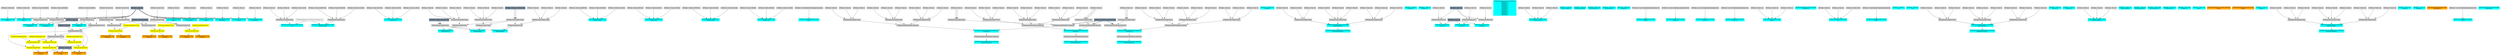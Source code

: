 digraph G {
node0 [shape="box" color="cyan" style="filled" label="VFXExpressionMax Float
Rate_a"]
node1 [shape="box" color="lightgray" style="filled" label="VFXValue`1 Float (100)"]
node2 [shape="box" color="lightslategray" style="filled" label="VFXValue`1 Float (0)"]
node3 [shape="box" color="cyan" style="filled" label="VFXExpressionMax Float
Rate_a"]
node4 [shape="box" color="lightgray" style="filled" label="VFXValue`1 Float (100)"]
node5 [shape="box" color="cyan" style="filled" label="VFXExpressionTransformPosition Float3
bounds_center"]
node6 [shape="box" label="VFXBuiltInExpression Matrix4x4 (WorldToLocal)"]
node7 [shape="box" color="lightgray" style="filled" label="VFXExpressionCombine Float3"]
node8 [shape="box" color="lightgray" style="filled" label="VFXValue`1 Float (-0,08967018)"]
node9 [shape="box" color="lightgray" style="filled" label="VFXValue`1 Float (0,3930029)"]
node10 [shape="box" color="lightgray" style="filled" label="VFXValue`1 Float (0,1912585)"]
node11 [shape="box" color="cyan" style="filled" label="VFXExpressionCombine Float3
bounds_size"]
node12 [shape="box" color="lightgray" style="filled" label="VFXValue`1 Float (3,687424)"]
node13 [shape="box" color="lightgray" style="filled" label="VFXValue`1 Float (3,051853)"]
node14 [shape="box" color="lightgray" style="filled" label="VFXValue`1 Float (2,478354)"]
node15 [shape="box" color="cyan" style="filled" label="VFXExpressionMin Float3
boundsPadding"]
node16 [shape="box" color="lightgray" style="filled" label="VFXExpressionMax Float3"]
node17 [shape="box" color="lightgray" style="filled" label="VFXExpressionCombine Float3"]
node18 [shape="box" color="lightgray" style="filled" label="VFXValue`1 Float (0)"]
node19 [shape="box" color="lightgray" style="filled" label="VFXValue`1 Float (0)"]
node20 [shape="box" color="lightgray" style="filled" label="VFXValue`1 Float (0)"]
node21 [shape="box" color="lightgray" style="filled" label="VFXExpressionCombine Float3"]
node22 [shape="box" color="lightslategray" style="filled" label="VFXValue`1 Float (-1,701412E+38)"]
node23 [shape="box" color="lightgray" style="filled" label="VFXExpressionCombine Float3"]
node24 [shape="box" color="lightslategray" style="filled" label="VFXValue`1 Float (1,701412E+38)"]
node25 [shape="box" color="cyan" style="filled" label="VFXExpressionCombine Float3
bounds_center"]
node26 [shape="box" color="lightgray" style="filled" label="VFXValue`1 Float (-0,08967018)"]
node27 [shape="box" color="lightgray" style="filled" label="VFXValue`1 Float (0,3930029)"]
node28 [shape="box" color="lightgray" style="filled" label="VFXValue`1 Float (0,1912585)"]
node29 [shape="box" color="cyan" style="filled" label="VFXExpressionCombine Float3
bounds_size"]
node30 [shape="box" color="lightgray" style="filled" label="VFXValue`1 Float (3,687424)"]
node31 [shape="box" color="lightgray" style="filled" label="VFXValue`1 Float (3,051853)"]
node32 [shape="box" color="lightgray" style="filled" label="VFXValue`1 Float (2,478354)"]
node33 [shape="box" color="cyan" style="filled" label="VFXExpressionMin Float3
boundsPadding"]
node34 [shape="box" color="lightgray" style="filled" label="VFXExpressionMax Float3"]
node35 [shape="box" color="lightgray" style="filled" label="VFXExpressionCombine Float3"]
node36 [shape="box" color="lightgray" style="filled" label="VFXValue`1 Float (0)"]
node37 [shape="box" color="lightgray" style="filled" label="VFXValue`1 Float (0)"]
node38 [shape="box" color="lightgray" style="filled" label="VFXValue`1 Float (0)"]
node39 [shape="box" color="cyan" style="filled" label="VFXExpressionCombine Float3
bounds_center"]
node40 [shape="box" color="lightgray" style="filled" label="VFXValue`1 Float (-0,07987535)"]
node41 [shape="box" color="lightgray" style="filled" label="VFXValue`1 Float (0,369233)"]
node42 [shape="box" color="lightgray" style="filled" label="VFXValue`1 Float (0,2012136)"]
node43 [shape="box" color="cyan" style="filled" label="VFXExpressionCombine Float3
bounds_size"]
node44 [shape="box" color="lightgray" style="filled" label="VFXValue`1 Float (3,709438)"]
node45 [shape="box" color="lightgray" style="filled" label="VFXValue`1 Float (3,099251)"]
node46 [shape="box" color="lightgray" style="filled" label="VFXValue`1 Float (2,547388)"]
node47 [shape="box" color="cyan" style="filled" label="VFXExpressionMin Float3
boundsPadding"]
node48 [shape="box" color="lightgray" style="filled" label="VFXExpressionMax Float3"]
node49 [shape="box" color="lightgray" style="filled" label="VFXExpressionCombine Float3"]
node50 [shape="box" color="lightgray" style="filled" label="VFXValue`1 Float (0)"]
node51 [shape="box" color="lightgray" style="filled" label="VFXValue`1 Float (0)"]
node52 [shape="box" color="lightgray" style="filled" label="VFXValue`1 Float (0)"]
node53 [shape="box" color="cyan" style="filled" label="VFXExpressionBakeGradient Float2
Color_a"]
node54 [shape="box" color="lightgray" style="filled" label="VFXValue`1 ColorGradient (UnityEngine.Gradient)"]
node55 [shape="box" color="orange" style="filled" label="VFXExpressionPow Float
rNorm_b"]
node56 [shape="box" color="yellow" style="filled" label="VFXExpressionAdd Float"]
node57 [shape="box" color="lightgray" style="filled" label="VFXExpressionPow Float"]
node58 [shape="box" color="lightgray" style="filled" label="VFXExpressionSubtract Float"]
node59 [shape="box" color="lightslategray" style="filled" label="VFXValue`1 Float (1)"]
node60 [shape="box" color="lightslategray" style="filled" label="VFXValue`1 Float (2)"]
node61 [shape="box" color="yellow" style="filled" label="VFXExpressionMul Float"]
node62 [shape="box" color="lightgray" style="filled" label="VFXExpressionSubtract Float"]
node63 [shape="box" color="yellow" style="filled" label="VFXExpressionRandom Float"]
node64 [shape="box" color="lightslategray" style="filled" label="VFXValue`1 Float (0,5)"]
node65 [shape="box" color="orange" style="filled" label="VFXExpressionSin Float
sinTheta_b"]
node66 [shape="box" color="yellow" style="filled" label="VFXExpressionMul Float"]
node67 [shape="box" color="lightgray" style="filled" label="VFXExpressionMin Float"]
node68 [shape="box" color="lightgray" style="filled" label="VFXExpressionMax Float"]
node69 [shape="box" color="lightgray" style="filled" label="VFXValue`1 Float (6,28)"]
node70 [shape="box" color="lightslategray" style="filled" label="VFXValue`1 Float (6,283185)"]
node71 [shape="box" color="yellow" style="filled" label="VFXExpressionRandom Float"]
node72 [shape="box" color="orange" style="filled" label="VFXExpressionCos Float
cosTheta_b"]
node73 [shape="box" color="cyan" style="filled" label="VFXExpressionTransformMatrix Matrix4x4
transform_b"]
node74 [shape="box" color="lightgray" style="filled" label="VFXExpressionTRSToMatrix Matrix4x4"]
node75 [shape="box" color="lightgray" style="filled" label="VFXExpressionCombine Float3"]
node76 [shape="box" color="lightgray" style="filled" label="VFXValue`1 Float (0)"]
node77 [shape="box" color="lightgray" style="filled" label="VFXValue`1 Float (0)"]
node78 [shape="box" color="lightgray" style="filled" label="VFXValue`1 Float (0)"]
node79 [shape="box" color="lightgray" style="filled" label="VFXExpressionCombine Float3"]
node80 [shape="box" color="lightgray" style="filled" label="VFXValue`1 Float (0)"]
node81 [shape="box" color="lightgray" style="filled" label="VFXValue`1 Float (0)"]
node82 [shape="box" color="lightgray" style="filled" label="VFXValue`1 Float (0)"]
node83 [shape="box" color="lightgray" style="filled" label="VFXExpressionCombine Float3"]
node84 [shape="box" color="lightgray" style="filled" label="VFXValue`1 Float (1)"]
node85 [shape="box" color="lightgray" style="filled" label="VFXValue`1 Float (1)"]
node86 [shape="box" color="lightgray" style="filled" label="VFXValue`1 Float (1)"]
node87 [shape="box" color="lightgray" style="filled" label="VFXExpressionTRSToMatrix Matrix4x4"]
node88 [shape="box" color="lightslategray" style="filled" label="VFXValue`1 Float3 ((0.00, 0.00, 0.00))"]
node89 [shape="box" color="lightgray" style="filled" label="VFXExpressionCombine Float3"]
node90 [shape="box" color="lightgray" style="filled" label="VFXValue`1 Float (1)"]
node91 [shape="box" color="cyan" style="filled" label="VFXExpressionTransposeMatrix Matrix4x4
inverseTranspose_b"]
node92 [shape="box" color="lightgray" style="filled" label="VFXExpressionInverseTRSMatrix Matrix4x4"]
node93 [shape="box" color="orange" style="filled" label="VFXExpressionPow Float
rNorm_c"]
node94 [shape="box" color="yellow" style="filled" label="VFXExpressionAdd Float"]
node95 [shape="box" color="yellow" style="filled" label="VFXExpressionMul Float"]
node96 [shape="box" color="yellow" style="filled" label="VFXExpressionRandom Float"]
node97 [shape="box" color="orange" style="filled" label="VFXExpressionSin Float
sinTheta_c"]
node98 [shape="box" color="yellow" style="filled" label="VFXExpressionMul Float"]
node99 [shape="box" color="lightgray" style="filled" label="VFXExpressionMin Float"]
node100 [shape="box" color="lightgray" style="filled" label="VFXExpressionMax Float"]
node101 [shape="box" color="lightgray" style="filled" label="VFXValue`1 Float (6,28)"]
node102 [shape="box" color="yellow" style="filled" label="VFXExpressionRandom Float"]
node103 [shape="box" color="orange" style="filled" label="VFXExpressionCos Float
cosTheta_c"]
node104 [shape="box" color="cyan" style="filled" label="VFXExpressionTransformMatrix Matrix4x4
transform_c"]
node105 [shape="box" color="lightgray" style="filled" label="VFXExpressionTRSToMatrix Matrix4x4"]
node106 [shape="box" color="lightgray" style="filled" label="VFXExpressionCombine Float3"]
node107 [shape="box" color="lightgray" style="filled" label="VFXValue`1 Float (0)"]
node108 [shape="box" color="lightgray" style="filled" label="VFXValue`1 Float (0)"]
node109 [shape="box" color="lightgray" style="filled" label="VFXValue`1 Float (0)"]
node110 [shape="box" color="lightgray" style="filled" label="VFXExpressionCombine Float3"]
node111 [shape="box" color="lightgray" style="filled" label="VFXValue`1 Float (0)"]
node112 [shape="box" color="lightgray" style="filled" label="VFXValue`1 Float (0)"]
node113 [shape="box" color="lightgray" style="filled" label="VFXValue`1 Float (0)"]
node114 [shape="box" color="lightgray" style="filled" label="VFXExpressionCombine Float3"]
node115 [shape="box" color="lightgray" style="filled" label="VFXValue`1 Float (1)"]
node116 [shape="box" color="lightgray" style="filled" label="VFXValue`1 Float (1)"]
node117 [shape="box" color="lightgray" style="filled" label="VFXValue`1 Float (1)"]
node118 [shape="box" color="lightgray" style="filled" label="VFXExpressionTRSToMatrix Matrix4x4"]
node119 [shape="box" color="lightgray" style="filled" label="VFXExpressionCombine Float3"]
node120 [shape="box" color="lightgray" style="filled" label="VFXValue`1 Float (1)"]
node121 [shape="box" color="cyan" style="filled" label="VFXExpressionTransposeMatrix Matrix4x4
inverseTranspose_c"]
node122 [shape="box" color="lightgray" style="filled" label="VFXExpressionInverseTRSMatrix Matrix4x4"]
node123 [shape="box" color="cyan" style="filled" label="VFXValue`1 Float (0,55)
Lifetime_d"]
node124 [shape="box" color="cyan" style="filled" label="VFXExpressionInverseTRSMatrix Matrix4x4
InvFieldTransform_a"]
node125 [shape="box" color="cyan" style="filled" label="VFXExpressionTRSToMatrix Matrix4x4
FieldTransform_a"]
node126 [shape="box" color="lightgray" style="filled" label="VFXExpressionCombine Float3"]
node127 [shape="box" color="lightgray" style="filled" label="VFXValue`1 Float (0)"]
node128 [shape="box" color="lightgray" style="filled" label="VFXValue`1 Float (0)"]
node129 [shape="box" color="lightgray" style="filled" label="VFXValue`1 Float (0)"]
node130 [shape="box" color="lightgray" style="filled" label="VFXExpressionCombine Float3"]
node131 [shape="box" color="lightgray" style="filled" label="VFXValue`1 Float (0)"]
node132 [shape="box" color="lightgray" style="filled" label="VFXValue`1 Float (0)"]
node133 [shape="box" color="lightgray" style="filled" label="VFXValue`1 Float (0)"]
node134 [shape="box" color="lightgray" style="filled" label="VFXExpressionCombine Float3"]
node135 [shape="box" color="lightgray" style="filled" label="VFXValue`1 Float (0,3)"]
node136 [shape="box" color="lightgray" style="filled" label="VFXValue`1 Float (0,3)"]
node137 [shape="box" color="lightgray" style="filled" label="VFXValue`1 Float (0,3)"]
node138 [shape="box" color="cyan" style="filled" label="VFXValue`1 Float (5)
Intensity_a"]
node139 [shape="box" color="cyan" style="filled" label="VFXExpressionMax Float
Drag_a"]
node140 [shape="box" color="lightgray" style="filled" label="VFXValue`1 Float (1)"]
node141 [shape="box" color="cyan" style="filled" label="VFXValue`1 Float (1)
frequency_a"]
node142 [shape="box" color="cyan" style="filled" label="VFXExpressionMin Int32
octaves_a"]
node143 [shape="box" color="lightgray" style="filled" label="VFXExpressionMax Int32"]
node144 [shape="box" color="lightgray" style="filled" label="VFXValue`1 Int32 (3)"]
node145 [shape="box" color="lightslategray" style="filled" label="VFXValue`1 Int32 (1)"]
node146 [shape="box" color="lightslategray" style="filled" label="VFXValue`1 Int32 (8)"]
node147 [shape="box" color="cyan" style="filled" label="VFXExpressionMin Float
roughness_a"]
node148 [shape="box" color="lightgray" style="filled" label="VFXExpressionMax Float"]
node149 [shape="box" color="lightgray" style="filled" label="VFXValue`1 Float (0,8348661)"]
node150 [shape="box" color="cyan" style="filled" label="VFXExpressionMax Float
lacunarity_a"]
node151 [shape="box" color="lightgray" style="filled" label="VFXValue`1 Float (2)"]
node152 [shape="box" color="cyan" style="filled" label="VFXBuiltInExpression Float (DeltaTime)
deltaTime_a
deltaTime_b
deltaTime_e
deltaTime_f
deltaTime_a
deltaTime_b
deltaTime_c
deltaTime_d
deltaTime_e
deltaTime_a
deltaTime_b
deltaTime_c"]
node153 [shape="box" color="cyan" style="filled" label="VFXExpressionCombine Float3
Sphere_center_b"]
node154 [shape="box" color="lightgray" style="filled" label="VFXValue`1 Float (0)"]
node155 [shape="box" color="lightgray" style="filled" label="VFXValue`1 Float (0)"]
node156 [shape="box" color="lightgray" style="filled" label="VFXValue`1 Float (0)"]
node157 [shape="box" color="cyan" style="filled" label="VFXValue`1 Float (0)
Sphere_radius_b"]
node158 [shape="box" color="cyan" style="filled" label="VFXValue`1 Float (5)
attractionSpeed_b"]
node159 [shape="box" color="cyan" style="filled" label="VFXValue`1 Float (20)
attractionForce_b"]
node160 [shape="box" color="cyan" style="filled" label="VFXValue`1 Float (0,1)
stickDistance_b"]
node161 [shape="box" color="cyan" style="filled" label="VFXValue`1 Float (20)
stickForce_b"]
node162 [shape="box" color="cyan" style="filled" label="VFXExpressionBakeCurve Float4
Alpha_c"]
node163 [shape="box" color="lightgray" style="filled" label="VFXValue`1 Curve (UnityEngine.AnimationCurve)"]
node164 [shape="box" color="cyan" style="filled" label="VFXExpressionBakeCurve Float4
Scale_x_d"]
node165 [shape="box" color="lightgray" style="filled" label="VFXValue`1 Curve (UnityEngine.AnimationCurve)"]
node166 [shape="box" color="cyan" style="filled" label="VFXExpressionBakeCurve Float4
Scale_y_d"]
node167 [shape="box" color="lightgray" style="filled" label="VFXValue`1 Curve (UnityEngine.AnimationCurve)"]
node168 [shape="box" color="cyan" style="filled" label="VFXExpressionBakeCurve Float4
Scale_z_d"]
node169 [shape="box" color="lightgray" style="filled" label="VFXValue`1 Curve (UnityEngine.AnimationCurve)"]
node170 [shape="box" color="cyan" style="filled" label="VFXExpressionCombine Float3
Scale_c"]
node171 [shape="box" color="lightgray" style="filled" label="VFXValue`1 Float (0,2)"]
node172 [shape="box" color="lightgray" style="filled" label="VFXValue`1 Float (1,6)"]
node173 [shape="box" color="lightgray" style="filled" label="VFXValue`1 Float (0,2)"]
node174 [shape="box" color="cyan" style="filled" label="VFXTexture2DValue Texture2D (908)
mainTexture"]
node175 [shape="box" color="orange" style="filled" label="VFXExpressionPow Float
rNorm_a"]
node176 [shape="box" color="yellow" style="filled" label="VFXExpressionAdd Float"]
node177 [shape="box" color="yellow" style="filled" label="VFXExpressionMul Float"]
node178 [shape="box" color="yellow" style="filled" label="VFXExpressionRandom Float"]
node179 [shape="box" color="orange" style="filled" label="VFXExpressionSin Float
sinTheta_a"]
node180 [shape="box" color="yellow" style="filled" label="VFXExpressionMul Float"]
node181 [shape="box" color="lightgray" style="filled" label="VFXExpressionMin Float"]
node182 [shape="box" color="lightgray" style="filled" label="VFXExpressionMax Float"]
node183 [shape="box" color="lightgray" style="filled" label="VFXValue`1 Float (6,28)"]
node184 [shape="box" color="yellow" style="filled" label="VFXExpressionRandom Float"]
node185 [shape="box" color="orange" style="filled" label="VFXExpressionCos Float
cosTheta_a"]
node186 [shape="box" color="cyan" style="filled" label="VFXExpressionTransformMatrix Matrix4x4
transform_a"]
node187 [shape="box" color="lightgray" style="filled" label="VFXExpressionTRSToMatrix Matrix4x4"]
node188 [shape="box" color="lightgray" style="filled" label="VFXExpressionCombine Float3"]
node189 [shape="box" color="lightgray" style="filled" label="VFXValue`1 Float (0)"]
node190 [shape="box" color="lightgray" style="filled" label="VFXValue`1 Float (0)"]
node191 [shape="box" color="lightgray" style="filled" label="VFXValue`1 Float (0)"]
node192 [shape="box" color="lightgray" style="filled" label="VFXExpressionCombine Float3"]
node193 [shape="box" color="lightgray" style="filled" label="VFXValue`1 Float (0)"]
node194 [shape="box" color="lightgray" style="filled" label="VFXValue`1 Float (0)"]
node195 [shape="box" color="lightgray" style="filled" label="VFXValue`1 Float (0)"]
node196 [shape="box" color="lightgray" style="filled" label="VFXExpressionCombine Float3"]
node197 [shape="box" color="lightgray" style="filled" label="VFXValue`1 Float (1)"]
node198 [shape="box" color="lightgray" style="filled" label="VFXValue`1 Float (1)"]
node199 [shape="box" color="lightgray" style="filled" label="VFXValue`1 Float (1)"]
node200 [shape="box" color="lightgray" style="filled" label="VFXExpressionTRSToMatrix Matrix4x4"]
node201 [shape="box" color="lightgray" style="filled" label="VFXExpressionCombine Float3"]
node202 [shape="box" color="lightgray" style="filled" label="VFXValue`1 Float (1,3)"]
node203 [shape="box" color="cyan" style="filled" label="VFXExpressionTransposeMatrix Matrix4x4
inverseTranspose_a"]
node204 [shape="box" color="lightgray" style="filled" label="VFXExpressionInverseTRSMatrix Matrix4x4"]
node205 [shape="box" color="cyan" style="filled" label="VFXExpressionTransformVector Float3
A_b"]
node206 [shape="box" color="lightgray" style="filled" label="VFXExpressionCombine Float3"]
node207 [shape="box" color="lightgray" style="filled" label="VFXValue`1 Float (-5)"]
node208 [shape="box" color="lightgray" style="filled" label="VFXValue`1 Float (-5)"]
node209 [shape="box" color="lightgray" style="filled" label="VFXValue`1 Float (-0,033)"]
node210 [shape="box" color="cyan" style="filled" label="VFXExpressionCombine Float3
B_b"]
node211 [shape="box" color="lightgray" style="filled" label="VFXValue`1 Float (5)"]
node212 [shape="box" color="lightgray" style="filled" label="VFXValue`1 Float (5)"]
node213 [shape="box" color="lightgray" style="filled" label="VFXValue`1 Float (0,033)"]
node214 [shape="box" color="cyan" style="filled" label="VFXExpressionBakeGradient Float2
Color_c"]
node215 [shape="box" color="lightgray" style="filled" label="VFXValue`1 ColorGradient (UnityEngine.Gradient)"]
node216 [shape="box" color="cyan" style="filled" label="VFXValue`1 Float (1)
A_d"]
node217 [shape="box" color="cyan" style="filled" label="VFXValue`1 Float (2)
B_d"]
node218 [shape="box" color="cyan" style="filled" label="VFXExpressionInverseTRSMatrix Matrix4x4
InvFieldTransform_a"]
node219 [shape="box" color="cyan" style="filled" label="VFXExpressionTRSToMatrix Matrix4x4
FieldTransform_a"]
node220 [shape="box" color="lightgray" style="filled" label="VFXExpressionCombine Float3"]
node221 [shape="box" color="lightgray" style="filled" label="VFXValue`1 Float (0)"]
node222 [shape="box" color="lightgray" style="filled" label="VFXValue`1 Float (0)"]
node223 [shape="box" color="lightgray" style="filled" label="VFXValue`1 Float (0)"]
node224 [shape="box" color="lightgray" style="filled" label="VFXExpressionCombine Float3"]
node225 [shape="box" color="lightgray" style="filled" label="VFXValue`1 Float (0)"]
node226 [shape="box" color="lightgray" style="filled" label="VFXValue`1 Float (0)"]
node227 [shape="box" color="lightgray" style="filled" label="VFXValue`1 Float (0)"]
node228 [shape="box" color="lightgray" style="filled" label="VFXExpressionCombine Float3"]
node229 [shape="box" color="lightgray" style="filled" label="VFXValue`1 Float (0,3)"]
node230 [shape="box" color="lightgray" style="filled" label="VFXValue`1 Float (0,3)"]
node231 [shape="box" color="lightgray" style="filled" label="VFXValue`1 Float (0,3)"]
node232 [shape="box" color="cyan" style="filled" label="VFXValue`1 Float (5)
Intensity_a"]
node233 [shape="box" color="cyan" style="filled" label="VFXExpressionMax Float
Drag_a"]
node234 [shape="box" color="lightgray" style="filled" label="VFXValue`1 Float (1)"]
node235 [shape="box" color="cyan" style="filled" label="VFXValue`1 Float (1)
frequency_a"]
node236 [shape="box" color="cyan" style="filled" label="VFXExpressionMin Int32
octaves_a"]
node237 [shape="box" color="lightgray" style="filled" label="VFXExpressionMax Int32"]
node238 [shape="box" color="lightgray" style="filled" label="VFXValue`1 Int32 (3)"]
node239 [shape="box" color="cyan" style="filled" label="VFXExpressionMin Float
roughness_a"]
node240 [shape="box" color="lightgray" style="filled" label="VFXExpressionMax Float"]
node241 [shape="box" color="lightgray" style="filled" label="VFXValue`1 Float (0,8348661)"]
node242 [shape="box" color="cyan" style="filled" label="VFXExpressionMax Float
lacunarity_a"]
node243 [shape="box" color="lightgray" style="filled" label="VFXValue`1 Float (2)"]
node244 [shape="box" color="cyan" style="filled" label="VFXExpressionCombine Float3
Sphere_center_b"]
node245 [shape="box" color="lightgray" style="filled" label="VFXValue`1 Float (0)"]
node246 [shape="box" color="lightgray" style="filled" label="VFXValue`1 Float (0)"]
node247 [shape="box" color="lightgray" style="filled" label="VFXValue`1 Float (0)"]
node248 [shape="box" color="cyan" style="filled" label="VFXValue`1 Float (1,1)
Sphere_radius_b"]
node249 [shape="box" color="cyan" style="filled" label="VFXValue`1 Float (2)
attractionSpeed_b"]
node250 [shape="box" color="cyan" style="filled" label="VFXValue`1 Float (200)
attractionForce_b"]
node251 [shape="box" color="cyan" style="filled" label="VFXValue`1 Float (0,1)
stickDistance_b"]
node252 [shape="box" color="cyan" style="filled" label="VFXValue`1 Float (20)
stickForce_b"]
node253 [shape="box" color="cyan" style="filled" label="VFXValue`1 Float (30)
Rate_c"]
node254 [shape="box" color="orange" style="filled" label="VFXAttributeExpression Float3 (position)
Value_a"]
node255 [shape="box" color="orange" style="filled" label="VFXAttributeExpression Float3 (color)
Value_b"]
node256 [shape="box" color="cyan" style="filled" label="VFXValue`1 Float (1)
Lifetime_c"]
node257 [shape="box" color="cyan" style="filled" label="VFXExpressionInverseTRSMatrix Matrix4x4
InvFieldTransform_a"]
node258 [shape="box" color="cyan" style="filled" label="VFXExpressionTRSToMatrix Matrix4x4
FieldTransform_a"]
node259 [shape="box" color="lightgray" style="filled" label="VFXExpressionCombine Float3"]
node260 [shape="box" color="lightgray" style="filled" label="VFXValue`1 Float (0)"]
node261 [shape="box" color="lightgray" style="filled" label="VFXValue`1 Float (0)"]
node262 [shape="box" color="lightgray" style="filled" label="VFXValue`1 Float (0)"]
node263 [shape="box" color="lightgray" style="filled" label="VFXExpressionCombine Float3"]
node264 [shape="box" color="lightgray" style="filled" label="VFXValue`1 Float (0)"]
node265 [shape="box" color="lightgray" style="filled" label="VFXValue`1 Float (0)"]
node266 [shape="box" color="lightgray" style="filled" label="VFXValue`1 Float (0)"]
node267 [shape="box" color="lightgray" style="filled" label="VFXExpressionCombine Float3"]
node268 [shape="box" color="lightgray" style="filled" label="VFXValue`1 Float (0,3)"]
node269 [shape="box" color="lightgray" style="filled" label="VFXValue`1 Float (0,3)"]
node270 [shape="box" color="lightgray" style="filled" label="VFXValue`1 Float (0,3)"]
node271 [shape="box" color="cyan" style="filled" label="VFXValue`1 Float (0,1)
Intensity_a"]
node272 [shape="box" color="cyan" style="filled" label="VFXExpressionMax Float
Drag_a"]
node273 [shape="box" color="lightgray" style="filled" label="VFXValue`1 Float (1)"]
node274 [shape="box" color="cyan" style="filled" label="VFXValue`1 Float (1)
frequency_a"]
node275 [shape="box" color="cyan" style="filled" label="VFXExpressionMin Int32
octaves_a"]
node276 [shape="box" color="lightgray" style="filled" label="VFXExpressionMax Int32"]
node277 [shape="box" color="lightgray" style="filled" label="VFXValue`1 Int32 (1)"]
node278 [shape="box" color="cyan" style="filled" label="VFXExpressionMin Float
roughness_a"]
node279 [shape="box" color="lightgray" style="filled" label="VFXExpressionMax Float"]
node280 [shape="box" color="lightgray" style="filled" label="VFXValue`1 Float (0,8348661)"]
node281 [shape="box" color="cyan" style="filled" label="VFXExpressionMax Float
lacunarity_a"]
node282 [shape="box" color="lightgray" style="filled" label="VFXValue`1 Float (2)"]
node283 [shape="box" color="orange" style="filled" label="VFXExpressionStripTangent Float3
stripTangent_a"]
node284 [shape="box" color="cyan" style="filled" label="VFXExpressionBakeCurve Float4
Size_b"]
node285 [shape="box" color="lightgray" style="filled" label="VFXValue`1 Curve (UnityEngine.AnimationCurve)"]
node286 [shape="box" color="cyan" style="filled" label="VFXTexture2DValue Texture2D (908)
mainTexture"]
node1 -> node0 [headlabel="0"]
node2 -> node0 [headlabel="1"]
node4 -> node3 [headlabel="0"]
node2 -> node3 [headlabel="1"]
node6 -> node5 [headlabel="0"]
node7 -> node5 [headlabel="1"]
node8 -> node7 [headlabel="0"]
node9 -> node7 [headlabel="1"]
node10 -> node7 [headlabel="2"]
node12 -> node11 [headlabel="0"]
node13 -> node11 [headlabel="1"]
node14 -> node11 [headlabel="2"]
node16 -> node15 [headlabel="0"]
node23 -> node15 [headlabel="1"]
node17 -> node16 [headlabel="0"]
node21 -> node16 [headlabel="1"]
node18 -> node17 [headlabel="0"]
node19 -> node17 [headlabel="1"]
node20 -> node17 [headlabel="2"]
node22 -> node21 [headlabel="0"]
node22 -> node21 [headlabel="1"]
node22 -> node21 [headlabel="2"]
node24 -> node23 [headlabel="0"]
node24 -> node23 [headlabel="1"]
node24 -> node23 [headlabel="2"]
node26 -> node25 [headlabel="0"]
node27 -> node25 [headlabel="1"]
node28 -> node25 [headlabel="2"]
node30 -> node29 [headlabel="0"]
node31 -> node29 [headlabel="1"]
node32 -> node29 [headlabel="2"]
node34 -> node33 [headlabel="0"]
node23 -> node33 [headlabel="1"]
node35 -> node34 [headlabel="0"]
node21 -> node34 [headlabel="1"]
node36 -> node35 [headlabel="0"]
node37 -> node35 [headlabel="1"]
node38 -> node35 [headlabel="2"]
node40 -> node39 [headlabel="0"]
node41 -> node39 [headlabel="1"]
node42 -> node39 [headlabel="2"]
node44 -> node43 [headlabel="0"]
node45 -> node43 [headlabel="1"]
node46 -> node43 [headlabel="2"]
node48 -> node47 [headlabel="0"]
node23 -> node47 [headlabel="1"]
node49 -> node48 [headlabel="0"]
node21 -> node48 [headlabel="1"]
node50 -> node49 [headlabel="0"]
node51 -> node49 [headlabel="1"]
node52 -> node49 [headlabel="2"]
node54 -> node53 
node56 -> node55 [headlabel="0"]
node64 -> node55 [headlabel="1"]
node57 -> node56 [headlabel="0"]
node61 -> node56 [headlabel="1"]
node58 -> node57 [headlabel="0"]
node60 -> node57 [headlabel="1"]
node59 -> node58 [headlabel="0"]
node2 -> node58 [headlabel="1"]
node62 -> node61 [headlabel="0"]
node63 -> node61 [headlabel="1"]
node59 -> node62 [headlabel="0"]
node57 -> node62 [headlabel="1"]
node66 -> node65 
node67 -> node66 [headlabel="0"]
node71 -> node66 [headlabel="1"]
node68 -> node67 [headlabel="0"]
node70 -> node67 [headlabel="1"]
node69 -> node68 [headlabel="0"]
node2 -> node68 [headlabel="1"]
node66 -> node72 
node74 -> node73 [headlabel="0"]
node87 -> node73 [headlabel="1"]
node75 -> node74 [headlabel="0"]
node79 -> node74 [headlabel="1"]
node83 -> node74 [headlabel="2"]
node76 -> node75 [headlabel="0"]
node77 -> node75 [headlabel="1"]
node78 -> node75 [headlabel="2"]
node80 -> node79 [headlabel="0"]
node81 -> node79 [headlabel="1"]
node82 -> node79 [headlabel="2"]
node84 -> node83 [headlabel="0"]
node85 -> node83 [headlabel="1"]
node86 -> node83 [headlabel="2"]
node88 -> node87 [headlabel="0"]
node88 -> node87 [headlabel="1"]
node89 -> node87 [headlabel="2"]
node90 -> node89 [headlabel="0"]
node90 -> node89 [headlabel="1"]
node90 -> node89 [headlabel="2"]
node92 -> node91 
node73 -> node92 
node94 -> node93 [headlabel="0"]
node64 -> node93 [headlabel="1"]
node57 -> node94 [headlabel="0"]
node95 -> node94 [headlabel="1"]
node62 -> node95 [headlabel="0"]
node96 -> node95 [headlabel="1"]
node98 -> node97 
node99 -> node98 [headlabel="0"]
node102 -> node98 [headlabel="1"]
node100 -> node99 [headlabel="0"]
node70 -> node99 [headlabel="1"]
node101 -> node100 [headlabel="0"]
node2 -> node100 [headlabel="1"]
node98 -> node103 
node105 -> node104 [headlabel="0"]
node118 -> node104 [headlabel="1"]
node106 -> node105 [headlabel="0"]
node110 -> node105 [headlabel="1"]
node114 -> node105 [headlabel="2"]
node107 -> node106 [headlabel="0"]
node108 -> node106 [headlabel="1"]
node109 -> node106 [headlabel="2"]
node111 -> node110 [headlabel="0"]
node112 -> node110 [headlabel="1"]
node113 -> node110 [headlabel="2"]
node115 -> node114 [headlabel="0"]
node116 -> node114 [headlabel="1"]
node117 -> node114 [headlabel="2"]
node88 -> node118 [headlabel="0"]
node88 -> node118 [headlabel="1"]
node119 -> node118 [headlabel="2"]
node120 -> node119 [headlabel="0"]
node120 -> node119 [headlabel="1"]
node120 -> node119 [headlabel="2"]
node122 -> node121 
node104 -> node122 
node125 -> node124 
node126 -> node125 [headlabel="0"]
node130 -> node125 [headlabel="1"]
node134 -> node125 [headlabel="2"]
node127 -> node126 [headlabel="0"]
node128 -> node126 [headlabel="1"]
node129 -> node126 [headlabel="2"]
node131 -> node130 [headlabel="0"]
node132 -> node130 [headlabel="1"]
node133 -> node130 [headlabel="2"]
node135 -> node134 [headlabel="0"]
node136 -> node134 [headlabel="1"]
node137 -> node134 [headlabel="2"]
node140 -> node139 [headlabel="0"]
node2 -> node139 [headlabel="1"]
node143 -> node142 [headlabel="0"]
node146 -> node142 [headlabel="1"]
node144 -> node143 [headlabel="0"]
node145 -> node143 [headlabel="1"]
node148 -> node147 [headlabel="0"]
node59 -> node147 [headlabel="1"]
node149 -> node148 [headlabel="0"]
node2 -> node148 [headlabel="1"]
node151 -> node150 [headlabel="0"]
node2 -> node150 [headlabel="1"]
node154 -> node153 [headlabel="0"]
node155 -> node153 [headlabel="1"]
node156 -> node153 [headlabel="2"]
node163 -> node162 
node165 -> node164 
node167 -> node166 
node169 -> node168 
node171 -> node170 [headlabel="0"]
node172 -> node170 [headlabel="1"]
node173 -> node170 [headlabel="2"]
node176 -> node175 [headlabel="0"]
node64 -> node175 [headlabel="1"]
node57 -> node176 [headlabel="0"]
node177 -> node176 [headlabel="1"]
node62 -> node177 [headlabel="0"]
node178 -> node177 [headlabel="1"]
node180 -> node179 
node181 -> node180 [headlabel="0"]
node184 -> node180 [headlabel="1"]
node182 -> node181 [headlabel="0"]
node70 -> node181 [headlabel="1"]
node183 -> node182 [headlabel="0"]
node2 -> node182 [headlabel="1"]
node180 -> node185 
node187 -> node186 [headlabel="0"]
node200 -> node186 [headlabel="1"]
node188 -> node187 [headlabel="0"]
node192 -> node187 [headlabel="1"]
node196 -> node187 [headlabel="2"]
node189 -> node188 [headlabel="0"]
node190 -> node188 [headlabel="1"]
node191 -> node188 [headlabel="2"]
node193 -> node192 [headlabel="0"]
node194 -> node192 [headlabel="1"]
node195 -> node192 [headlabel="2"]
node197 -> node196 [headlabel="0"]
node198 -> node196 [headlabel="1"]
node199 -> node196 [headlabel="2"]
node88 -> node200 [headlabel="0"]
node88 -> node200 [headlabel="1"]
node201 -> node200 [headlabel="2"]
node202 -> node201 [headlabel="0"]
node202 -> node201 [headlabel="1"]
node202 -> node201 [headlabel="2"]
node204 -> node203 
node186 -> node204 
node6 -> node205 [headlabel="0"]
node206 -> node205 [headlabel="1"]
node207 -> node206 [headlabel="0"]
node208 -> node206 [headlabel="1"]
node209 -> node206 [headlabel="2"]
node211 -> node210 [headlabel="0"]
node212 -> node210 [headlabel="1"]
node213 -> node210 [headlabel="2"]
node215 -> node214 
node219 -> node218 
node220 -> node219 [headlabel="0"]
node224 -> node219 [headlabel="1"]
node228 -> node219 [headlabel="2"]
node221 -> node220 [headlabel="0"]
node222 -> node220 [headlabel="1"]
node223 -> node220 [headlabel="2"]
node225 -> node224 [headlabel="0"]
node226 -> node224 [headlabel="1"]
node227 -> node224 [headlabel="2"]
node229 -> node228 [headlabel="0"]
node230 -> node228 [headlabel="1"]
node231 -> node228 [headlabel="2"]
node234 -> node233 [headlabel="0"]
node2 -> node233 [headlabel="1"]
node237 -> node236 [headlabel="0"]
node146 -> node236 [headlabel="1"]
node238 -> node237 [headlabel="0"]
node145 -> node237 [headlabel="1"]
node240 -> node239 [headlabel="0"]
node59 -> node239 [headlabel="1"]
node241 -> node240 [headlabel="0"]
node2 -> node240 [headlabel="1"]
node243 -> node242 [headlabel="0"]
node2 -> node242 [headlabel="1"]
node245 -> node244 [headlabel="0"]
node246 -> node244 [headlabel="1"]
node247 -> node244 [headlabel="2"]
node258 -> node257 
node259 -> node258 [headlabel="0"]
node263 -> node258 [headlabel="1"]
node267 -> node258 [headlabel="2"]
node260 -> node259 [headlabel="0"]
node261 -> node259 [headlabel="1"]
node262 -> node259 [headlabel="2"]
node264 -> node263 [headlabel="0"]
node265 -> node263 [headlabel="1"]
node266 -> node263 [headlabel="2"]
node268 -> node267 [headlabel="0"]
node269 -> node267 [headlabel="1"]
node270 -> node267 [headlabel="2"]
node273 -> node272 [headlabel="0"]
node2 -> node272 [headlabel="1"]
node276 -> node275 [headlabel="0"]
node146 -> node275 [headlabel="1"]
node277 -> node276 [headlabel="0"]
node145 -> node276 [headlabel="1"]
node279 -> node278 [headlabel="0"]
node59 -> node278 [headlabel="1"]
node280 -> node279 [headlabel="0"]
node2 -> node279 [headlabel="1"]
node282 -> node281 [headlabel="0"]
node2 -> node281 [headlabel="1"]
node285 -> node284 
}

